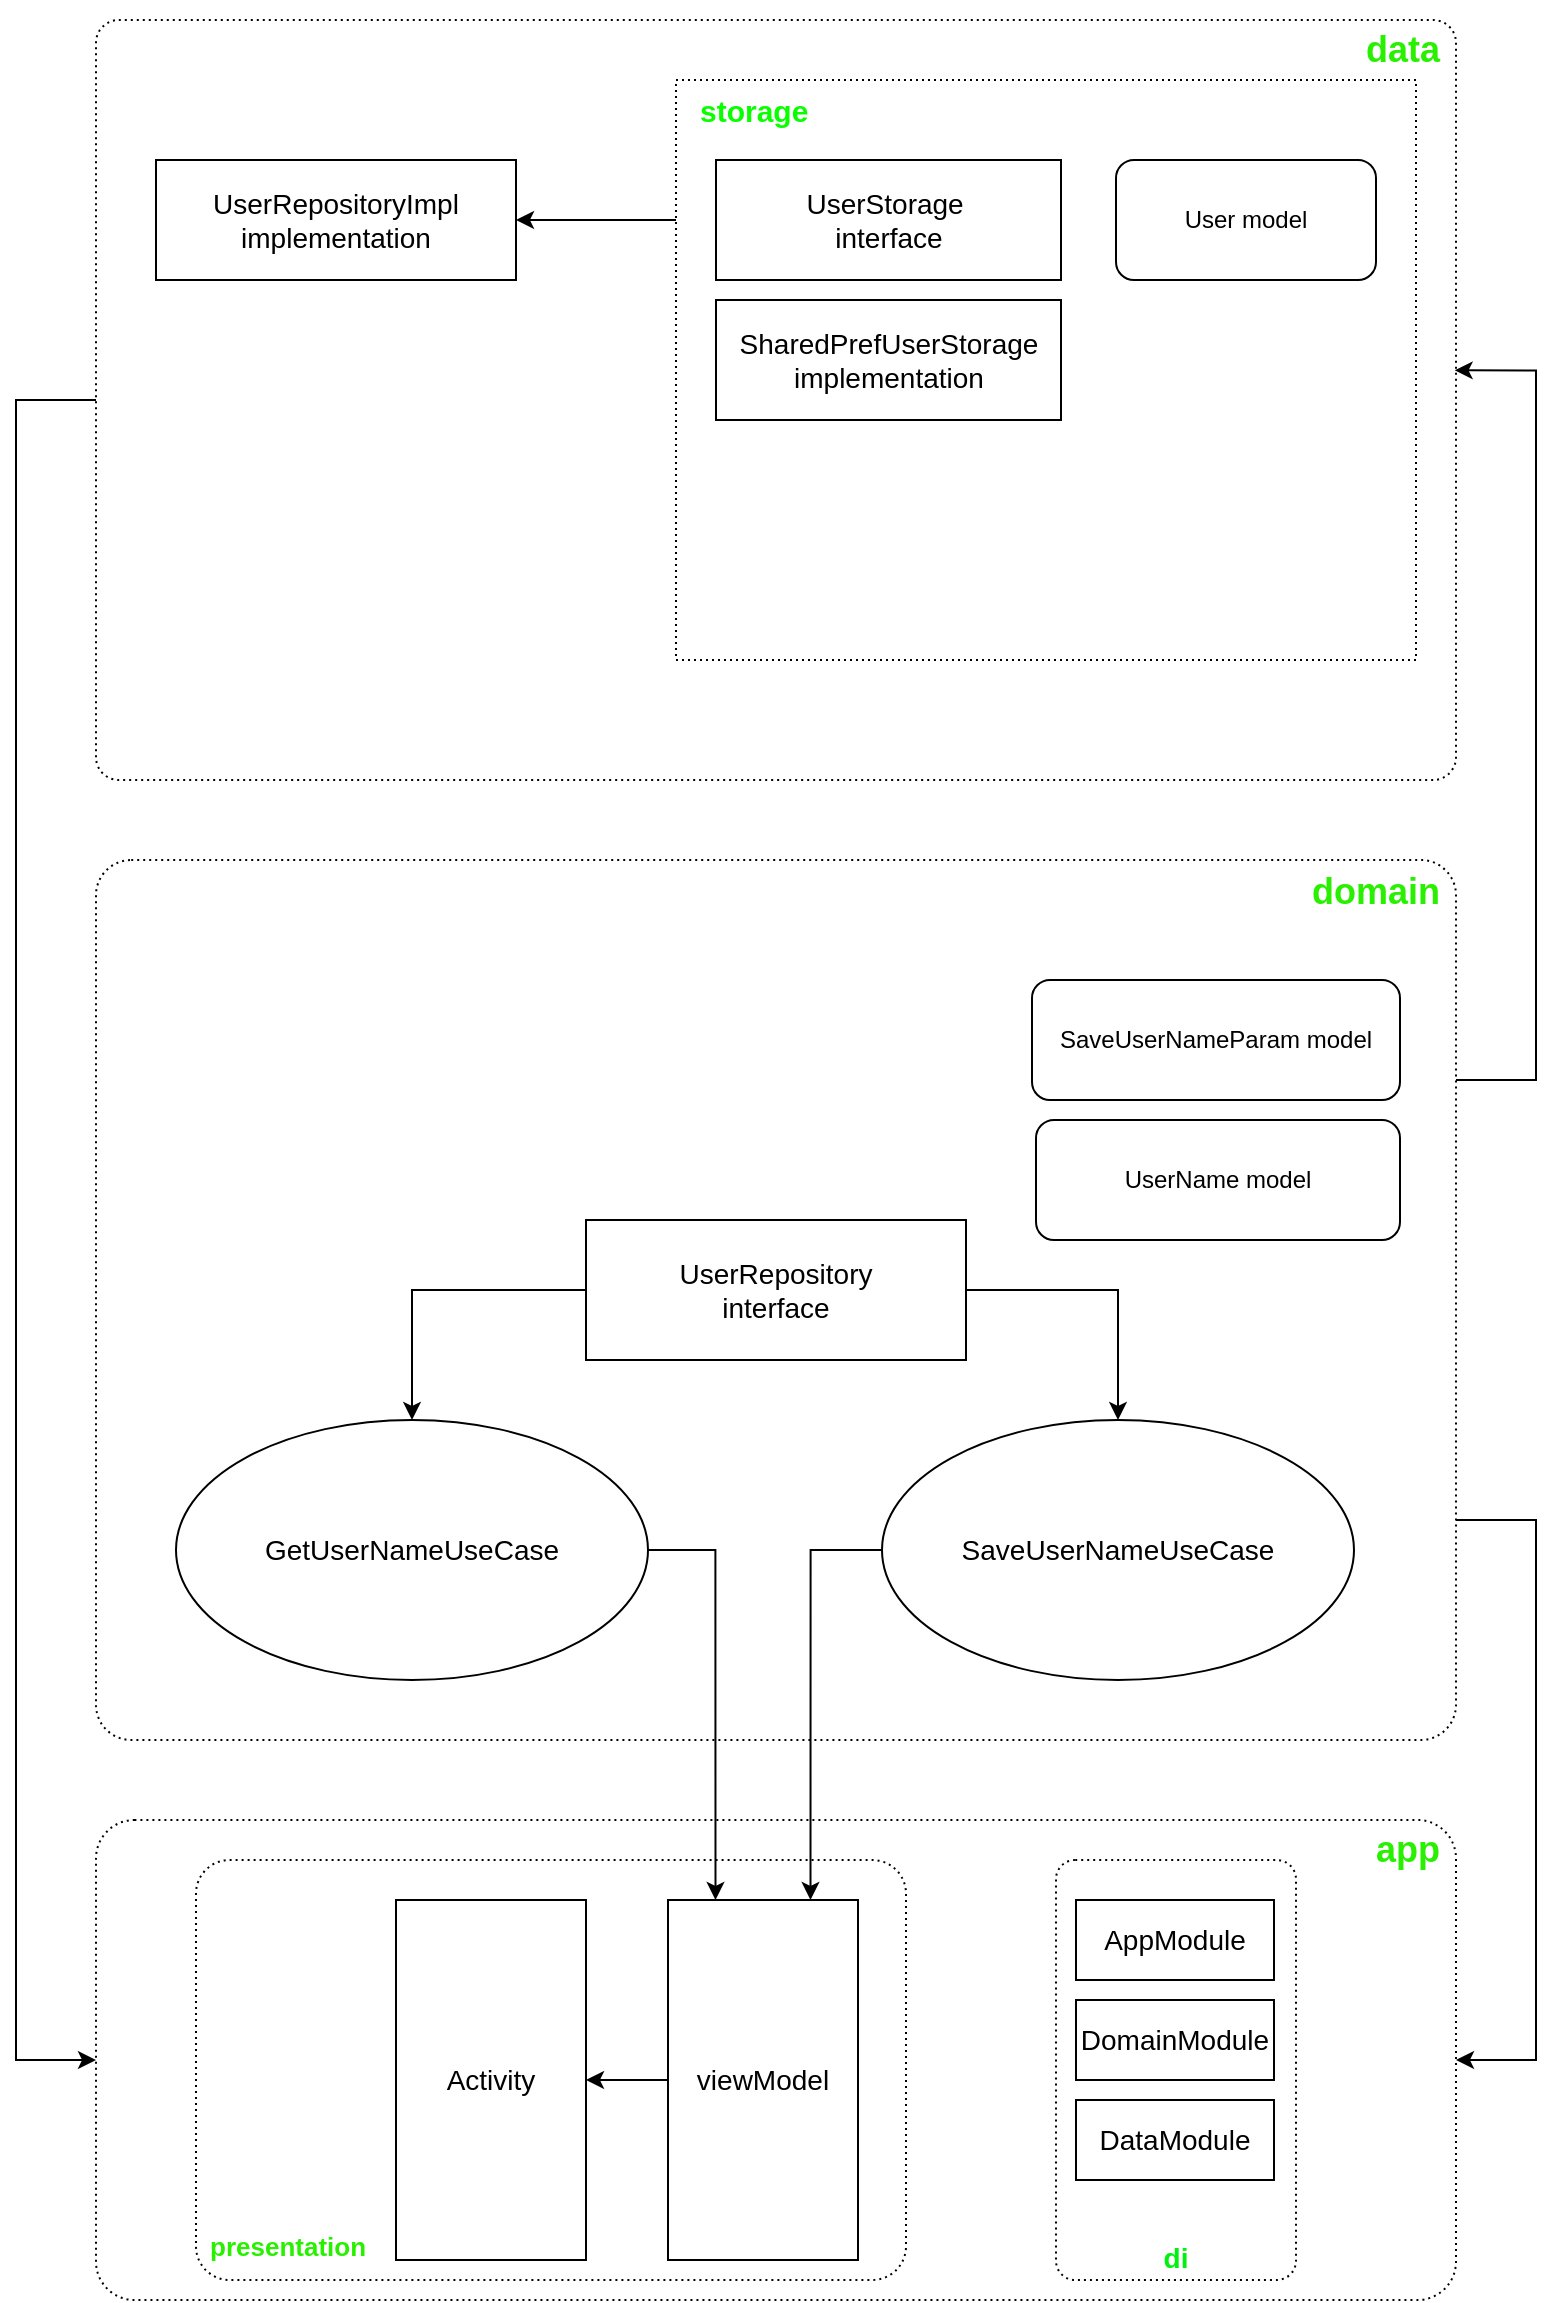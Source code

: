 <mxfile version="22.1.2" type="device">
  <diagram name="Страница — 1" id="bY4gLe9feHR6B1f4B_J2">
    <mxGraphModel dx="1376" dy="843" grid="1" gridSize="10" guides="1" tooltips="1" connect="1" arrows="1" fold="1" page="1" pageScale="1" pageWidth="827" pageHeight="1169" math="0" shadow="0">
      <root>
        <mxCell id="0" />
        <mxCell id="1" parent="0" />
        <mxCell id="Qar941cVl-RDsRFYNG7M-2" value="&lt;h2&gt;&lt;font color=&quot;#28f000&quot;&gt;app&lt;/font&gt;&lt;/h2&gt;" style="rounded=1;whiteSpace=wrap;html=1;align=right;verticalAlign=top;arcSize=8;fontStyle=0;horizontal=1;spacingTop=-17;dashed=1;dashPattern=1 2;spacingRight=6;" parent="1" vertex="1">
          <mxGeometry x="80" y="920" width="680" height="240" as="geometry" />
        </mxCell>
        <mxCell id="Gp2xK86-3Q23qrnj9FnO-9" style="edgeStyle=orthogonalEdgeStyle;rounded=0;orthogonalLoop=1;jettySize=auto;html=1;exitX=1;exitY=0.75;exitDx=0;exitDy=0;entryX=1;entryY=0.5;entryDx=0;entryDy=0;" parent="1" source="Qar941cVl-RDsRFYNG7M-3" target="Qar941cVl-RDsRFYNG7M-2" edge="1">
          <mxGeometry relative="1" as="geometry">
            <Array as="points">
              <mxPoint x="800" y="770" />
              <mxPoint x="800" y="1040" />
            </Array>
          </mxGeometry>
        </mxCell>
        <mxCell id="Qar941cVl-RDsRFYNG7M-3" value="&lt;h2&gt;&lt;font color=&quot;#28f000&quot;&gt;domain&lt;/font&gt;&lt;/h2&gt;" style="rounded=1;whiteSpace=wrap;html=1;align=right;verticalAlign=top;horizontal=1;arcSize=4;spacingTop=-16;dashed=1;dashPattern=1 2;spacingRight=6;" parent="1" vertex="1">
          <mxGeometry x="80" y="440" width="680" height="440" as="geometry" />
        </mxCell>
        <mxCell id="Qar941cVl-RDsRFYNG7M-8" value="SaveUserNameUseCase" style="ellipse;whiteSpace=wrap;html=1;fontSize=14;" parent="1" vertex="1">
          <mxGeometry x="473" y="720" width="236" height="130" as="geometry" />
        </mxCell>
        <mxCell id="Qar941cVl-RDsRFYNG7M-10" value="GetUserNameUseCase" style="ellipse;whiteSpace=wrap;html=1;fontSize=14;" parent="1" vertex="1">
          <mxGeometry x="120" y="720" width="236" height="130" as="geometry" />
        </mxCell>
        <mxCell id="Gp2xK86-3Q23qrnj9FnO-7" style="edgeStyle=orthogonalEdgeStyle;rounded=0;orthogonalLoop=1;jettySize=auto;html=1;exitX=0;exitY=0.5;exitDx=0;exitDy=0;entryX=0;entryY=0.5;entryDx=0;entryDy=0;" parent="1" source="Qar941cVl-RDsRFYNG7M-14" target="Qar941cVl-RDsRFYNG7M-2" edge="1">
          <mxGeometry relative="1" as="geometry">
            <Array as="points">
              <mxPoint x="40" y="210" />
              <mxPoint x="40" y="1040" />
            </Array>
          </mxGeometry>
        </mxCell>
        <mxCell id="Qar941cVl-RDsRFYNG7M-14" value="&lt;h2&gt;&lt;font color=&quot;#28f000&quot;&gt;data&lt;/font&gt;&lt;/h2&gt;" style="rounded=1;whiteSpace=wrap;html=1;align=right;verticalAlign=top;horizontal=1;arcSize=3;spacingTop=-17;dashed=1;dashPattern=1 2;spacingRight=6;" parent="1" vertex="1">
          <mxGeometry x="80" y="20" width="680" height="380" as="geometry" />
        </mxCell>
        <mxCell id="Qar941cVl-RDsRFYNG7M-17" value="UserRepositoryImpl&lt;br style=&quot;font-size: 14px;&quot;&gt;implementation" style="rounded=0;whiteSpace=wrap;html=1;fontSize=14;" parent="1" vertex="1">
          <mxGeometry x="110" y="90" width="180" height="60" as="geometry" />
        </mxCell>
        <mxCell id="Qar941cVl-RDsRFYNG7M-19" value="UserName model" style="rounded=1;whiteSpace=wrap;html=1;" parent="1" vertex="1">
          <mxGeometry x="550" y="570" width="182" height="60" as="geometry" />
        </mxCell>
        <mxCell id="Qar941cVl-RDsRFYNG7M-20" value="SaveUserNameParam&amp;nbsp;model" style="rounded=1;whiteSpace=wrap;html=1;" parent="1" vertex="1">
          <mxGeometry x="548" y="500" width="184" height="60" as="geometry" />
        </mxCell>
        <mxCell id="Gp2xK86-3Q23qrnj9FnO-1" style="edgeStyle=orthogonalEdgeStyle;rounded=0;orthogonalLoop=1;jettySize=auto;html=1;exitX=0;exitY=0.5;exitDx=0;exitDy=0;" parent="1" source="Qar941cVl-RDsRFYNG7M-21" target="Qar941cVl-RDsRFYNG7M-10" edge="1">
          <mxGeometry relative="1" as="geometry" />
        </mxCell>
        <mxCell id="Gp2xK86-3Q23qrnj9FnO-2" style="edgeStyle=orthogonalEdgeStyle;rounded=0;orthogonalLoop=1;jettySize=auto;html=1;exitX=1;exitY=0.5;exitDx=0;exitDy=0;" parent="1" source="Qar941cVl-RDsRFYNG7M-21" target="Qar941cVl-RDsRFYNG7M-8" edge="1">
          <mxGeometry relative="1" as="geometry" />
        </mxCell>
        <mxCell id="Qar941cVl-RDsRFYNG7M-21" value="UserRepository&lt;br style=&quot;font-size: 14px;&quot;&gt;interface" style="rounded=0;whiteSpace=wrap;html=1;fontSize=14;" parent="1" vertex="1">
          <mxGeometry x="325" y="620" width="190" height="70" as="geometry" />
        </mxCell>
        <mxCell id="Gp2xK86-3Q23qrnj9FnO-8" style="edgeStyle=orthogonalEdgeStyle;rounded=0;orthogonalLoop=1;jettySize=auto;html=1;exitX=1;exitY=0.25;exitDx=0;exitDy=0;entryX=0.999;entryY=0.461;entryDx=0;entryDy=0;entryPerimeter=0;" parent="1" source="Qar941cVl-RDsRFYNG7M-3" target="Qar941cVl-RDsRFYNG7M-14" edge="1">
          <mxGeometry relative="1" as="geometry">
            <Array as="points">
              <mxPoint x="800" y="550" />
              <mxPoint x="800" y="195" />
            </Array>
          </mxGeometry>
        </mxCell>
        <mxCell id="kWr3UXwMt7vOqwTZg9q2-3" style="edgeStyle=orthogonalEdgeStyle;rounded=0;orthogonalLoop=1;jettySize=auto;html=1;exitX=0;exitY=0.5;exitDx=0;exitDy=0;" parent="1" source="kWr3UXwMt7vOqwTZg9q2-1" target="Qar941cVl-RDsRFYNG7M-17" edge="1">
          <mxGeometry relative="1" as="geometry" />
        </mxCell>
        <mxCell id="kWr3UXwMt7vOqwTZg9q2-4" value="storage" style="rounded=1;whiteSpace=wrap;html=1;align=left;fontSize=15;verticalAlign=top;arcSize=0;spacingTop=0;fontColor=#09FF00;fontStyle=1;dashed=1;dashPattern=1 2;spacingLeft=10;" parent="1" vertex="1">
          <mxGeometry x="370" y="50" width="370" height="290" as="geometry" />
        </mxCell>
        <mxCell id="kWr3UXwMt7vOqwTZg9q2-1" value="UserStorage&amp;nbsp;&lt;br&gt;interface" style="rounded=0;whiteSpace=wrap;html=1;fontSize=14;" parent="1" vertex="1">
          <mxGeometry x="390" y="90" width="172.5" height="60" as="geometry" />
        </mxCell>
        <mxCell id="kWr3UXwMt7vOqwTZg9q2-2" value="SharedPrefUserStorage&lt;br style=&quot;font-size: 14px;&quot;&gt;implementation" style="rounded=0;whiteSpace=wrap;html=1;fontSize=14;" parent="1" vertex="1">
          <mxGeometry x="390" y="160" width="172.5" height="60" as="geometry" />
        </mxCell>
        <mxCell id="kWr3UXwMt7vOqwTZg9q2-5" value="User model" style="rounded=1;whiteSpace=wrap;html=1;" parent="1" vertex="1">
          <mxGeometry x="590" y="90" width="130" height="60" as="geometry" />
        </mxCell>
        <mxCell id="aupCLo0loYp99iBUQGyy-2" value="di" style="rounded=1;whiteSpace=wrap;html=1;arcSize=8;dashed=1;dashPattern=1 2;verticalAlign=bottom;fontSize=14;fontColor=#00F010;fontStyle=1" vertex="1" parent="1">
          <mxGeometry x="560" y="940" width="120" height="210" as="geometry" />
        </mxCell>
        <mxCell id="aupCLo0loYp99iBUQGyy-3" value="AppModule" style="rounded=0;whiteSpace=wrap;html=1;fontSize=14;" vertex="1" parent="1">
          <mxGeometry x="570" y="960" width="99" height="40" as="geometry" />
        </mxCell>
        <mxCell id="aupCLo0loYp99iBUQGyy-4" value="DomainModule" style="rounded=0;whiteSpace=wrap;html=1;fontSize=14;" vertex="1" parent="1">
          <mxGeometry x="570" y="1010" width="99" height="40" as="geometry" />
        </mxCell>
        <mxCell id="aupCLo0loYp99iBUQGyy-5" value="DataModule" style="rounded=0;whiteSpace=wrap;html=1;fontSize=14;" vertex="1" parent="1">
          <mxGeometry x="570" y="1060" width="99" height="40" as="geometry" />
        </mxCell>
        <mxCell id="aupCLo0loYp99iBUQGyy-6" value="&lt;h2 style=&quot;font-size: 13px;&quot;&gt;&lt;font color=&quot;#28f000&quot; style=&quot;font-size: 13px;&quot;&gt;presentation&lt;/font&gt;&lt;/h2&gt;" style="rounded=1;whiteSpace=wrap;html=1;dashed=1;dashPattern=1 2;arcSize=8;align=left;verticalAlign=bottom;spacing=1;spacingBottom=-3;spacingLeft=6;fontSize=13;" vertex="1" parent="1">
          <mxGeometry x="130" y="940" width="355" height="210" as="geometry" />
        </mxCell>
        <mxCell id="Qar941cVl-RDsRFYNG7M-5" value="Activity" style="rounded=0;whiteSpace=wrap;html=1;fontSize=14;" parent="1" vertex="1">
          <mxGeometry x="230" y="960" width="95" height="180" as="geometry" />
        </mxCell>
        <mxCell id="aupCLo0loYp99iBUQGyy-8" style="edgeStyle=orthogonalEdgeStyle;rounded=0;orthogonalLoop=1;jettySize=auto;html=1;exitX=0;exitY=0.5;exitDx=0;exitDy=0;entryX=1;entryY=0.5;entryDx=0;entryDy=0;" edge="1" parent="1" source="kWr3UXwMt7vOqwTZg9q2-6" target="Qar941cVl-RDsRFYNG7M-5">
          <mxGeometry relative="1" as="geometry" />
        </mxCell>
        <mxCell id="kWr3UXwMt7vOqwTZg9q2-6" value="viewModel" style="rounded=0;whiteSpace=wrap;html=1;fontSize=14;" parent="1" vertex="1">
          <mxGeometry x="366" y="960" width="95" height="180" as="geometry" />
        </mxCell>
        <mxCell id="kWr3UXwMt7vOqwTZg9q2-10" style="edgeStyle=orthogonalEdgeStyle;rounded=0;orthogonalLoop=1;jettySize=auto;html=1;exitX=1;exitY=0.5;exitDx=0;exitDy=0;entryX=0.25;entryY=0;entryDx=0;entryDy=0;" parent="1" source="Qar941cVl-RDsRFYNG7M-10" target="kWr3UXwMt7vOqwTZg9q2-6" edge="1">
          <mxGeometry relative="1" as="geometry" />
        </mxCell>
        <mxCell id="kWr3UXwMt7vOqwTZg9q2-9" style="edgeStyle=orthogonalEdgeStyle;rounded=0;orthogonalLoop=1;jettySize=auto;html=1;exitX=0;exitY=0.5;exitDx=0;exitDy=0;entryX=0.75;entryY=0;entryDx=0;entryDy=0;" parent="1" source="Qar941cVl-RDsRFYNG7M-8" target="kWr3UXwMt7vOqwTZg9q2-6" edge="1">
          <mxGeometry relative="1" as="geometry" />
        </mxCell>
      </root>
    </mxGraphModel>
  </diagram>
</mxfile>
